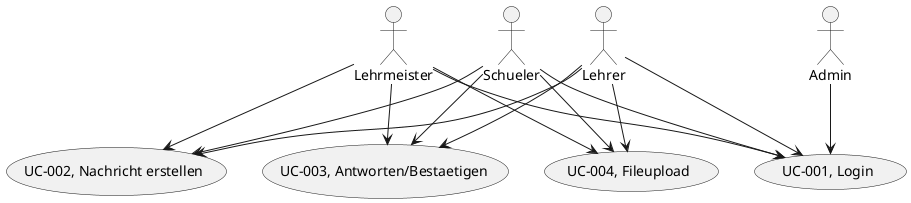 @startuml Diagramm Use-Cases
actor Lehrmeister
actor Schueler
actor Lehrer
actor Admin

:Lehrmeister: --> (UC-001)
:Schueler: --> (UC-001)
:Lehrer: --> (UC-001)
:Admin: --> (UC-001)
"UC-001, Login" as (UC-001)

:Lehrmeister: --> (UC-002)
:Schueler: --> (UC-002)
:Lehrer: --> (UC-002)
"UC-002, Nachricht erstellen" as (UC-002)

:Lehrmeister: --> (UC-003)
:Schueler: --> (UC-003)
:Lehrer: --> (UC-003)
"UC-003, Antworten/Bestaetigen" as (UC-003)

:Lehrmeister: --> (UC-004)
:Schueler: --> (UC-004)
:Lehrer: --> (UC-004)
"UC-004, Fileupload" as (UC-004)
@enduml